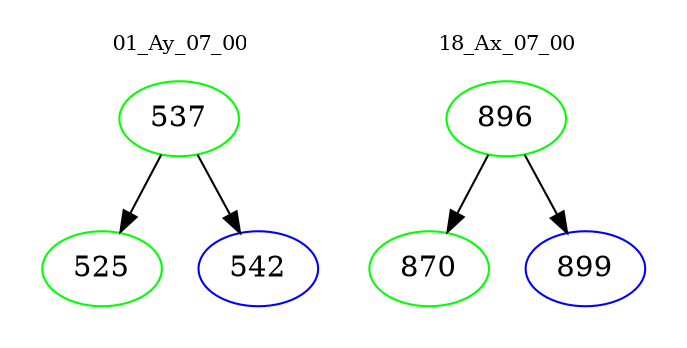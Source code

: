 digraph{
subgraph cluster_0 {
color = white
label = "01_Ay_07_00";
fontsize=10;
T0_537 [label="537", color="green"]
T0_537 -> T0_525 [color="black"]
T0_525 [label="525", color="green"]
T0_537 -> T0_542 [color="black"]
T0_542 [label="542", color="blue"]
}
subgraph cluster_1 {
color = white
label = "18_Ax_07_00";
fontsize=10;
T1_896 [label="896", color="green"]
T1_896 -> T1_870 [color="black"]
T1_870 [label="870", color="green"]
T1_896 -> T1_899 [color="black"]
T1_899 [label="899", color="blue"]
}
}
